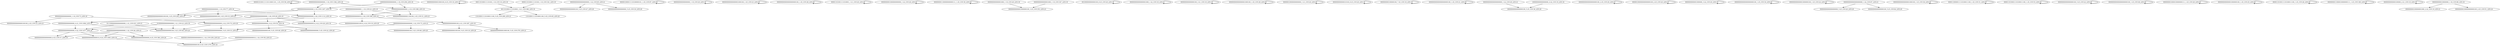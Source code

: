 digraph G {
    "0000010100111110110001101_1-25_COV:58_LEN:25" -> "0000010100111110110001101_1-25_COV:58_LEN:25";
    "00000000000000000000_2-22_COV:70_LEN:20" -> "00000000000000000100_5-25_COV:48_LEN:20";
    "00000000000000000000_2-22_COV:70_LEN:20" -> "00000000000000000000_5-25_COV:33_LEN:20";
    "0000000000001000100_6-25_COV:19_LEN:19" -> "0000000000001000100_6-25_COV:19_LEN:19";
    "000110100011110100_1-19_COV:19_LEN:18" -> "0011010001111010001_3-21_COV:360_LEN:19";
    "000000000000000000000_1-22_COV:65_LEN:21" -> "00000000000000000100_5-25_COV:47_LEN:20";
    "000000000000000000000_1-22_COV:65_LEN:21" -> "00000000000000000000_5-25_COV:30_LEN:20";
    "000001000011110100000101_1-25_COV:87_LEN:24" -> "000001000011110100000101_1-25_COV:87_LEN:24";
    "000000000000000000_4-22_COV:54_LEN:18" -> "00000000000000000100_5-25_COV:49_LEN:20";
    "000000000000000000_4-22_COV:54_LEN:18" -> "00000000000000000000_5-25_COV:22_LEN:20";
    "000000000000000000_1-19_COV:20_LEN:18" -> "000000000000000000_1-19_COV:20_LEN:18";
    "000000000000000001000100_1-25_COV:23_LEN:24" -> "000000000000000001000100_1-25_COV:23_LEN:24";
    "100000000000000000_1-18_COV:256_LEN:18" -> "000000000000000001_2-19_COV:398_LEN:18";
    "100000000000000000_1-18_COV:256_LEN:18" -> "000000000000000000_2-19_COV:1307_LEN:18";
    "000000000000000000_4-21_COV:1064_LEN:18" -> "00000000000000000100_5-25_COV:48_LEN:20";
    "000000000000000000_4-21_COV:1064_LEN:18" -> "000000000000000000_5-22_COV:1477_LEN:18";
    "000000000000000000000100_1-25_COV:28_LEN:24" -> "000000000000000000000100_1-25_COV:28_LEN:24";
    "00001101001111010001_1-21_COV:20_LEN:20" -> "00001101001111010001_1-21_COV:20_LEN:20";
    "011100000000000000000_1-21_COV:431_LEN:21" -> "00000000000000000100_5-25_COV:48_LEN:20";
    "011100000000000000000_1-21_COV:431_LEN:21" -> "000000000000000000_5-22_COV:1477_LEN:18";
    "0000000001000000000000_1-22_COV:26_LEN:22" -> "0000000001000000000000_1-22_COV:26_LEN:22";
    "000000001100000000000111_1-25_COV:30_LEN:24" -> "000000001100000000000111_1-25_COV:30_LEN:24";
    "000000000000001000_1-19_COV:29_LEN:18" -> "00000000000001000000100_3-25_COV:353_LEN:23";
    "001000000000000100_8-25_COV:20_LEN:18" -> "001000000000000100_8-25_COV:20_LEN:18";
    "000000000000000001_1-19_COV:23_LEN:18" -> "000000000000000010_3-20_COV:390_LEN:18";
    "000000000000000001_1-19_COV:23_LEN:18" -> "00000000000000001100100_3-25_COV:31_LEN:23";
    "000000000000000010_3-20_COV:390_LEN:18" -> "00000000000000010010_4-24_COV:19_LEN:20";
    "000000000000000010_3-20_COV:390_LEN:18" -> "000000000000000100_4-21_COV:387_LEN:18";
    "0000110100011110100_1-19_COV:341_LEN:19" -> "0011010001111010001_3-21_COV:360_LEN:19";
    "0000000000000001000_1-19_COV:347_LEN:19" -> "00000000000001000000100_3-25_COV:353_LEN:23";
    "000000000000000001000_1-22_COV:19_LEN:21" -> "000000000000000001000_1-22_COV:19_LEN:21";
    "0000000000000000010_6-24_COV:1093_LEN:19" -> "000000000000000100_8-25_COV:1370_LEN:18";
    "000000000000000001_2-19_COV:398_LEN:18" -> "000000000000000010_3-20_COV:390_LEN:18";
    "000000000000000001_2-19_COV:398_LEN:18" -> "00000000000000001100100_3-25_COV:31_LEN:23";
    "000000000000000100_3-21_COV:19_LEN:18" -> "000000000000000100_3-21_COV:19_LEN:18";
    "0100000000000000000_1-21_COV:23_LEN:19" -> "00000000000000000100_5-25_COV:48_LEN:20";
    "0100000000000000000_1-21_COV:23_LEN:19" -> "000000000000000000_5-22_COV:1477_LEN:18";
    "000000000000000001000100_1-25_COV:29_LEN:24" -> "000000000000000001000100_1-25_COV:29_LEN:24";
    "00000010000000000000_1-21_COV:20_LEN:20" -> "00000010000000000000_1-21_COV:20_LEN:20";
    "000000000000000000_1-19_COV:77_LEN:18" -> "000000000000000000_3-20_COV:1114_LEN:18";
    "000000000000000000_1-19_COV:77_LEN:18" -> "0000000000000000000100_3-25_COV:33_LEN:22";
    "000000000000000000_1-19_COV:77_LEN:18" -> "00000000000000000100100_3-25_COV:242_LEN:23";
    "000000000000000000000_1-22_COV:75_LEN:21" -> "00000000000000000100_5-25_COV:60_LEN:20";
    "000000000000000000000_1-22_COV:75_LEN:21" -> "00000000000000000000_5-25_COV:33_LEN:20";
    "000000000000010100_8-25_COV:20_LEN:18" -> "000000000000010100_8-25_COV:20_LEN:18";
    "000000000100000100_7-25_COV:19_LEN:18" -> "000000000100000100_7-25_COV:19_LEN:18";
    "000000000000000000_5-22_COV:1477_LEN:18" -> "00000000000000000000_6-25_COV:380_LEN:20";
    "000000000000000000_5-22_COV:1477_LEN:18" -> "0000000000000000010_6-24_COV:1093_LEN:19";
    "000000000000000000_5-22_COV:1477_LEN:18" -> "0000000000000000000_6-25_COV:37_LEN:19";
    "000000000000000000000100_1-25_COV:21_LEN:24" -> "000000000000000000000100_1-25_COV:21_LEN:24";
    "000000000000000000_3-20_COV:1114_LEN:18" -> "000000000000000000_4-22_COV:54_LEN:18";
    "000000000000000000_3-20_COV:1114_LEN:18" -> "000000000000000000_4-21_COV:1064_LEN:18";
    "000000000000000000_3-20_COV:1114_LEN:18" -> "0000000000000000010_4-22_COV:29_LEN:19";
    "000000000000000000000_1-22_COV:29_LEN:21" -> "00000000000000000100_5-25_COV:36_LEN:20";
    "00000000000000000000100_2-25_COV:20_LEN:23" -> "00000000000000000000100_2-25_COV:20_LEN:23";
    "0000000000000000000_1-20_COV:29_LEN:19" -> "000000000000000000_4-22_COV:54_LEN:18";
    "0000000000000000000_1-20_COV:29_LEN:19" -> "000000000000000000_4-21_COV:1064_LEN:18";
    "0000000000000000000_1-20_COV:29_LEN:19" -> "0000000000000000010_4-22_COV:29_LEN:19";
    "00000100000000000000100_2-25_COV:20_LEN:23" -> "00000100000000000000100_2-25_COV:20_LEN:23";
    "0000000000001000000_3-22_COV:20_LEN:19" -> "0000000000001000000_3-22_COV:20_LEN:19";
    "000000000000000000_1-18_COV:1362_LEN:18" -> "000000000000000001_2-19_COV:398_LEN:18";
    "000000000000000000_1-18_COV:1362_LEN:18" -> "000000000000000000_2-19_COV:1307_LEN:18";
    "000000000000000000_2-19_COV:1307_LEN:18" -> "000000000000000000_3-20_COV:1114_LEN:18";
    "000000000000000000_2-19_COV:1307_LEN:18" -> "0000000000000000000100_3-25_COV:33_LEN:22";
    "000000000000000000_2-19_COV:1307_LEN:18" -> "00000000000000000100100_3-25_COV:242_LEN:23";
    "000000000000000000000100_1-25_COV:34_LEN:24" -> "000000000000000000000100_1-25_COV:34_LEN:24";
    "000000000000001000000100_1-25_COV:24_LEN:24" -> "000000000000001000000100_1-25_COV:24_LEN:24";
    "000000000000000000000_1-22_COV:67_LEN:21" -> "00000000000000000000_5-25_COV:20_LEN:20";
    "000000000000000000000_1-22_COV:67_LEN:21" -> "00000000000000000100_5-25_COV:64_LEN:20";
    "000000000000000001000100_1-25_COV:36_LEN:24" -> "000000000000000001000100_1-25_COV:36_LEN:24";
    "0000110000011110100011100_1-25_COV:31_LEN:25" -> "0000110000011110100011100_1-25_COV:31_LEN:25";
    "000011010001110100011100_1-25_COV:53_LEN:24" -> "000011010001110100011100_1-25_COV:53_LEN:24";
    "00000000000000000100_5-25_COV:22_LEN:20" -> "00000000000000000100_5-25_COV:22_LEN:20";
    "100000000000000000_4-22_COV:19_LEN:18" -> "00000000000000000100_5-25_COV:36_LEN:20";
    "000000000000000000000100_1-25_COV:46_LEN:24" -> "000000000000000000000100_1-25_COV:46_LEN:24";
    "000000001000010000000111_1-25_COV:29_LEN:24" -> "000000001000010000000111_1-25_COV:29_LEN:24";
    "00000000000000000000010_1-24_COV:59_LEN:23" -> "000000000000000100_8-25_COV:1370_LEN:18";
    "000000000000001000000100_1-25_COV:25_LEN:24" -> "000000000000001000000100_1-25_COV:25_LEN:24";
    "000011010011110100011100_1-25_COV:26_LEN:24" -> "000011010011110100011100_1-25_COV:26_LEN:24";
    "000000000000000000000_1-22_COV:26_LEN:21" -> "00000000000000000000_6-25_COV:380_LEN:20";
    "000000000000000000000_1-22_COV:26_LEN:21" -> "0000000000000000010_6-24_COV:1093_LEN:19";
    "000000000000000000000_1-22_COV:26_LEN:21" -> "0000000000000000000_6-25_COV:37_LEN:19";
    "000000000000000100_4-21_COV:387_LEN:18" -> "000000000000001000100_5-25_COV:379_LEN:21";
    "000000000000000100_4-21_COV:387_LEN:18" -> "00000000000000100100_5-25_COV:19_LEN:20";
    "000000100000000000000010_1-24_COV:259_LEN:24" -> "000000000000000100_8-25_COV:1370_LEN:18";
    "0000000011000010000000111_1-25_COV:180_LEN:25" -> "0000000011000010000000111_1-25_COV:180_LEN:25";
    "0000000000000100000_2-21_COV:19_LEN:19" -> "0000000000000100000_2-21_COV:19_LEN:19";
    "0011010001111010001_3-21_COV:360_LEN:19" -> "110100011110100011100_5-25_COV:299_LEN:21";
    "0011010001111010001_3-21_COV:360_LEN:19" -> "11010001111010001100_5-25_COV:65_LEN:20";
    "000000000010000000_1-18_COV:69_LEN:18" -> "000000000100000001000_2-22_COV:19_LEN:21";
    "000000000010000000_1-18_COV:69_LEN:18" -> "000000000100000000000100_2-25_COV:51_LEN:24";
    "000000000000000000_1-19_COV:73_LEN:18" -> "00000000000000000000_2-22_COV:70_LEN:20";
    "000000000000000000_1-19_COV:73_LEN:18" -> "00000000000000000100100_2-25_COV:23_LEN:23";
}
